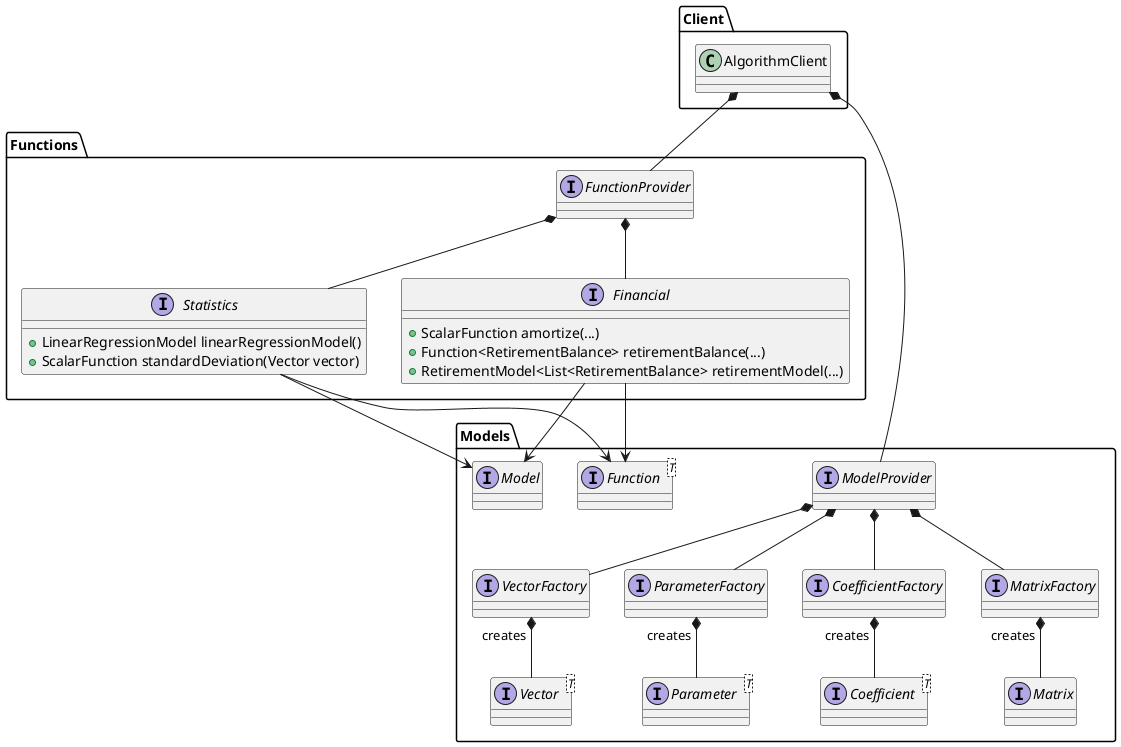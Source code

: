 @startuml
'https://plantuml.com/class-diagram


package Models {
    interface ModelProvider
    interface VectorFactory
    interface ParameterFactory
    interface CoefficientFactory
    interface MatrixFactory
    interface Vector<T>
    interface Parameter<T>
    interface Coefficient<T>
    interface Matrix

    ModelProvider *-- VectorFactory
    ModelProvider *-- ParameterFactory
    ModelProvider *-- CoefficientFactory
    ModelProvider *-- MatrixFactory



    VectorFactory "creates" *-- Vector
    ParameterFactory "creates" *-- Parameter
    CoefficientFactory "creates" *-- Coefficient
    MatrixFactory "creates" *-- Matrix

    interface Function<T>
    interface Model
}

package Functions {
    interface FunctionProvider
    interface Statistics {
        + LinearRegressionModel linearRegressionModel()
        + ScalarFunction standardDeviation(Vector vector)

    }
    interface Financial {
        + ScalarFunction amortize(...)
        + Function<RetirementBalance> retirementBalance(...)
        + RetirementModel<List<RetirementBalance> retirementModel(...)
    }

    FunctionProvider *-- Statistics
    FunctionProvider *-- Financial

    Statistics --> Function
    Statistics --> Model

    Financial --> Function
    Financial --> Model
}

package Client {
    class AlgorithmClient

    AlgorithmClient *-- ModelProvider
    AlgorithmClient *-- FunctionProvider
}




@enduml